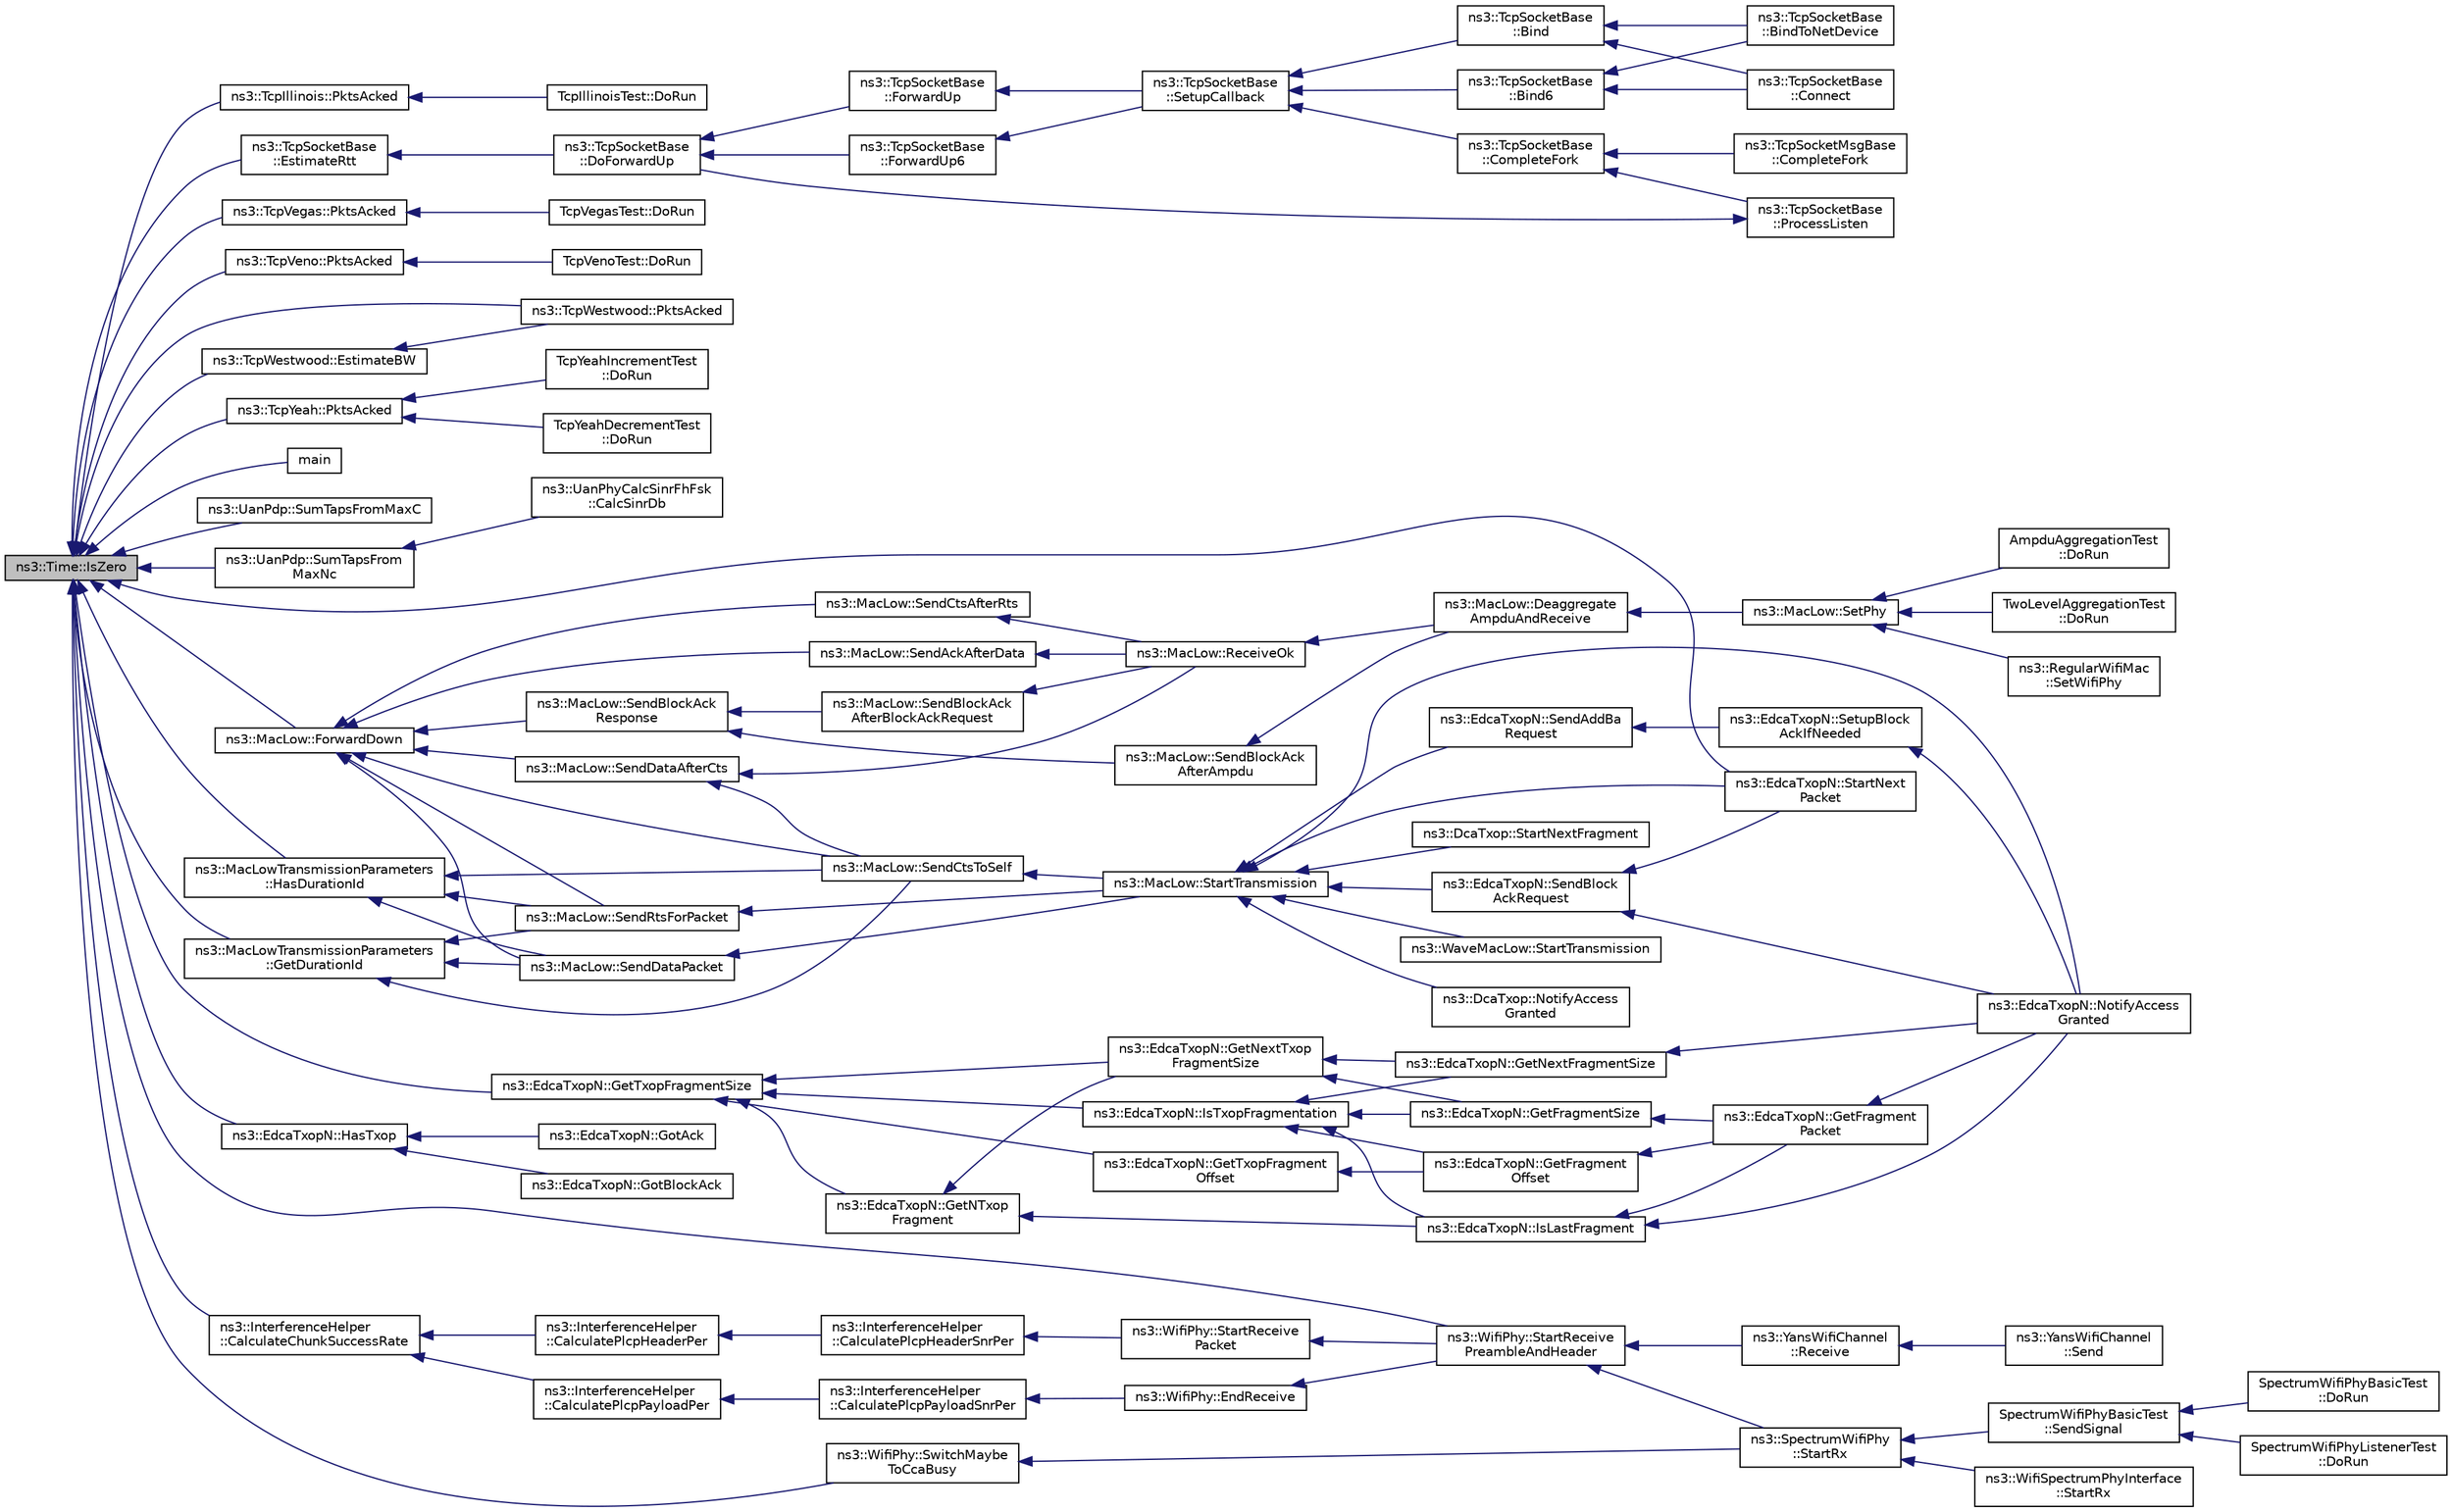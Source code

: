 digraph "ns3::Time::IsZero"
{
  edge [fontname="Helvetica",fontsize="10",labelfontname="Helvetica",labelfontsize="10"];
  node [fontname="Helvetica",fontsize="10",shape=record];
  rankdir="LR";
  Node1 [label="ns3::Time::IsZero",height=0.2,width=0.4,color="black", fillcolor="grey75", style="filled", fontcolor="black"];
  Node1 -> Node2 [dir="back",color="midnightblue",fontsize="10",style="solid"];
  Node2 [label="ns3::TcpIllinois::PktsAcked",height=0.2,width=0.4,color="black", fillcolor="white", style="filled",URL="$dc/dd1/classns3_1_1TcpIllinois.html#aa6531d04046528431302336d56592e23",tooltip="Measure RTT for each ACK Keep track of min and max RTT. "];
  Node2 -> Node3 [dir="back",color="midnightblue",fontsize="10",style="solid"];
  Node3 [label="TcpIllinoisTest::DoRun",height=0.2,width=0.4,color="black", fillcolor="white", style="filled",URL="$de/d2d/classTcpIllinoisTest.html#a496fabd3bdc6378fda2a552d7cc202c9",tooltip="Implementation to actually run this TestCase. "];
  Node1 -> Node4 [dir="back",color="midnightblue",fontsize="10",style="solid"];
  Node4 [label="ns3::TcpSocketBase\l::EstimateRtt",height=0.2,width=0.4,color="black", fillcolor="white", style="filled",URL="$d1/d45/classns3_1_1TcpSocketBase.html#af10157be4b91fdefbc3f618baf6919b2",tooltip="Take into account the packet for RTT estimation. "];
  Node4 -> Node5 [dir="back",color="midnightblue",fontsize="10",style="solid"];
  Node5 [label="ns3::TcpSocketBase\l::DoForwardUp",height=0.2,width=0.4,color="black", fillcolor="white", style="filled",URL="$d1/d45/classns3_1_1TcpSocketBase.html#ad5e7b21b9e9371bf9c19da5d3c56aac1",tooltip="Called by TcpSocketBase::ForwardUp{,6}(). "];
  Node5 -> Node6 [dir="back",color="midnightblue",fontsize="10",style="solid"];
  Node6 [label="ns3::TcpSocketBase\l::ForwardUp",height=0.2,width=0.4,color="black", fillcolor="white", style="filled",URL="$d1/d45/classns3_1_1TcpSocketBase.html#a2ebbcb9713facc9481341fcd972cdd82",tooltip="Called by the L3 protocol when it received a packet to pass on to TCP. "];
  Node6 -> Node7 [dir="back",color="midnightblue",fontsize="10",style="solid"];
  Node7 [label="ns3::TcpSocketBase\l::SetupCallback",height=0.2,width=0.4,color="black", fillcolor="white", style="filled",URL="$d1/d45/classns3_1_1TcpSocketBase.html#a18a50820f806878422527d507268c4ac",tooltip="Common part of the two Bind(), i.e. set callback and remembering local addr:port. ..."];
  Node7 -> Node8 [dir="back",color="midnightblue",fontsize="10",style="solid"];
  Node8 [label="ns3::TcpSocketBase\l::Bind",height=0.2,width=0.4,color="black", fillcolor="white", style="filled",URL="$d1/d45/classns3_1_1TcpSocketBase.html#a7a9a87b74c1ce59ac89df8d9221681dd",tooltip="Allocate a local IPv4 endpoint for this socket. "];
  Node8 -> Node9 [dir="back",color="midnightblue",fontsize="10",style="solid"];
  Node9 [label="ns3::TcpSocketBase\l::Connect",height=0.2,width=0.4,color="black", fillcolor="white", style="filled",URL="$d1/d45/classns3_1_1TcpSocketBase.html#aabd08c9eb0ee3c88c855eb7268e392bf",tooltip="Initiate a connection to a remote host. "];
  Node8 -> Node10 [dir="back",color="midnightblue",fontsize="10",style="solid"];
  Node10 [label="ns3::TcpSocketBase\l::BindToNetDevice",height=0.2,width=0.4,color="black", fillcolor="white", style="filled",URL="$d1/d45/classns3_1_1TcpSocketBase.html#a88b552dfa0a85e0224ed8a7dc140f190",tooltip="Bind a socket to specific device. "];
  Node7 -> Node11 [dir="back",color="midnightblue",fontsize="10",style="solid"];
  Node11 [label="ns3::TcpSocketBase\l::Bind6",height=0.2,width=0.4,color="black", fillcolor="white", style="filled",URL="$d1/d45/classns3_1_1TcpSocketBase.html#abe62bb701ac4f057199d5c34938a96a9",tooltip="Allocate a local IPv6 endpoint for this socket. "];
  Node11 -> Node9 [dir="back",color="midnightblue",fontsize="10",style="solid"];
  Node11 -> Node10 [dir="back",color="midnightblue",fontsize="10",style="solid"];
  Node7 -> Node12 [dir="back",color="midnightblue",fontsize="10",style="solid"];
  Node12 [label="ns3::TcpSocketBase\l::CompleteFork",height=0.2,width=0.4,color="black", fillcolor="white", style="filled",URL="$d1/d45/classns3_1_1TcpSocketBase.html#abba7d4c43acb3f9356e348b970a882fb",tooltip="Complete a connection by forking the socket. "];
  Node12 -> Node13 [dir="back",color="midnightblue",fontsize="10",style="solid"];
  Node13 [label="ns3::TcpSocketBase\l::ProcessListen",height=0.2,width=0.4,color="black", fillcolor="white", style="filled",URL="$d1/d45/classns3_1_1TcpSocketBase.html#adc3976e8b42e884f5d99def1d5e2647f",tooltip="Received a packet upon LISTEN state. "];
  Node13 -> Node5 [dir="back",color="midnightblue",fontsize="10",style="solid"];
  Node12 -> Node14 [dir="back",color="midnightblue",fontsize="10",style="solid"];
  Node14 [label="ns3::TcpSocketMsgBase\l::CompleteFork",height=0.2,width=0.4,color="black", fillcolor="white", style="filled",URL="$dd/d88/classns3_1_1TcpSocketMsgBase.html#a1509ce6df2f3e5384889f03b5de06a45",tooltip="Complete a connection by forking the socket. "];
  Node5 -> Node15 [dir="back",color="midnightblue",fontsize="10",style="solid"];
  Node15 [label="ns3::TcpSocketBase\l::ForwardUp6",height=0.2,width=0.4,color="black", fillcolor="white", style="filled",URL="$d1/d45/classns3_1_1TcpSocketBase.html#aa0cd34b3562685596b2c3fd1e6a42a6f",tooltip="Called by the L3 protocol when it received a packet to pass on to TCP. "];
  Node15 -> Node7 [dir="back",color="midnightblue",fontsize="10",style="solid"];
  Node1 -> Node16 [dir="back",color="midnightblue",fontsize="10",style="solid"];
  Node16 [label="ns3::TcpVegas::PktsAcked",height=0.2,width=0.4,color="black", fillcolor="white", style="filled",URL="$da/d38/classns3_1_1TcpVegas.html#adb646411aad266d6db894b88f2baff0f",tooltip="Compute RTTs needed to execute Vegas algorithm. "];
  Node16 -> Node17 [dir="back",color="midnightblue",fontsize="10",style="solid"];
  Node17 [label="TcpVegasTest::DoRun",height=0.2,width=0.4,color="black", fillcolor="white", style="filled",URL="$df/d88/classTcpVegasTest.html#a00eaa735d1666ec15d51ad98cf584087",tooltip="Implementation to actually run this TestCase. "];
  Node1 -> Node18 [dir="back",color="midnightblue",fontsize="10",style="solid"];
  Node18 [label="ns3::TcpVeno::PktsAcked",height=0.2,width=0.4,color="black", fillcolor="white", style="filled",URL="$df/d4d/classns3_1_1TcpVeno.html#a8270456c1a00231bd8c2282da8b99561",tooltip="Perform RTT sampling needed to execute Veno algorithm. "];
  Node18 -> Node19 [dir="back",color="midnightblue",fontsize="10",style="solid"];
  Node19 [label="TcpVenoTest::DoRun",height=0.2,width=0.4,color="black", fillcolor="white", style="filled",URL="$db/d48/classTcpVenoTest.html#ac9a8c938515295419b597b999c724100",tooltip="Implementation to actually run this TestCase. "];
  Node1 -> Node20 [dir="back",color="midnightblue",fontsize="10",style="solid"];
  Node20 [label="ns3::TcpWestwood::PktsAcked",height=0.2,width=0.4,color="black", fillcolor="white", style="filled",URL="$de/d56/classns3_1_1TcpWestwood.html#a5e7c9809e45567a0492a685db4b59251",tooltip="Timing information on received ACK. "];
  Node1 -> Node21 [dir="back",color="midnightblue",fontsize="10",style="solid"];
  Node21 [label="ns3::TcpWestwood::EstimateBW",height=0.2,width=0.4,color="black", fillcolor="white", style="filled",URL="$de/d56/classns3_1_1TcpWestwood.html#a5c1377a1cca6cfc1c653e3591fd145ea"];
  Node21 -> Node20 [dir="back",color="midnightblue",fontsize="10",style="solid"];
  Node1 -> Node22 [dir="back",color="midnightblue",fontsize="10",style="solid"];
  Node22 [label="ns3::TcpYeah::PktsAcked",height=0.2,width=0.4,color="black", fillcolor="white", style="filled",URL="$d5/d18/classns3_1_1TcpYeah.html#a2423d9c6a6aea3c8e58749c9219d2fbd",tooltip="Compute RTTs needed to execute YeAH algorithm. "];
  Node22 -> Node23 [dir="back",color="midnightblue",fontsize="10",style="solid"];
  Node23 [label="TcpYeahIncrementTest\l::DoRun",height=0.2,width=0.4,color="black", fillcolor="white", style="filled",URL="$d5/d18/classTcpYeahIncrementTest.html#a8100d996b7210a1476e34eed2781800a",tooltip="Implementation to actually run this TestCase. "];
  Node22 -> Node24 [dir="back",color="midnightblue",fontsize="10",style="solid"];
  Node24 [label="TcpYeahDecrementTest\l::DoRun",height=0.2,width=0.4,color="black", fillcolor="white", style="filled",URL="$da/d80/classTcpYeahDecrementTest.html#a699fd95f30a62b6570bce1a2d60780b3",tooltip="Implementation to actually run this TestCase. "];
  Node1 -> Node25 [dir="back",color="midnightblue",fontsize="10",style="solid"];
  Node25 [label="main",height=0.2,width=0.4,color="black", fillcolor="white", style="filled",URL="$df/d69/openflow-switch_8cc.html#a0ddf1224851353fc92bfbff6f499fa97"];
  Node1 -> Node26 [dir="back",color="midnightblue",fontsize="10",style="solid"];
  Node26 [label="ns3::UanPdp::SumTapsFromMaxC",height=0.2,width=0.4,color="black", fillcolor="white", style="filled",URL="$d4/d80/classns3_1_1UanPdp.html#a535dd31f8cd9181cf6b6f2bf0ecf2ba4"];
  Node1 -> Node27 [dir="back",color="midnightblue",fontsize="10",style="solid"];
  Node27 [label="ns3::UanPdp::SumTapsFrom\lMaxNc",height=0.2,width=0.4,color="black", fillcolor="white", style="filled",URL="$d4/d80/classns3_1_1UanPdp.html#a7df1e7a43fecc51c977f30c64a8821de"];
  Node27 -> Node28 [dir="back",color="midnightblue",fontsize="10",style="solid"];
  Node28 [label="ns3::UanPhyCalcSinrFhFsk\l::CalcSinrDb",height=0.2,width=0.4,color="black", fillcolor="white", style="filled",URL="$d4/d46/classns3_1_1UanPhyCalcSinrFhFsk.html#a6d728e7e7fa4c3ce682bae527d0c7db3"];
  Node1 -> Node29 [dir="back",color="midnightblue",fontsize="10",style="solid"];
  Node29 [label="ns3::EdcaTxopN::StartNext\lPacket",height=0.2,width=0.4,color="black", fillcolor="white", style="filled",URL="$dc/db8/classns3_1_1EdcaTxopN.html#a86df91f79cf79fbb677bd53fddafdae0"];
  Node1 -> Node30 [dir="back",color="midnightblue",fontsize="10",style="solid"];
  Node30 [label="ns3::EdcaTxopN::HasTxop",height=0.2,width=0.4,color="black", fillcolor="white", style="filled",URL="$dc/db8/classns3_1_1EdcaTxopN.html#ad377cd7fb454ea77a7f7583393ff449a"];
  Node30 -> Node31 [dir="back",color="midnightblue",fontsize="10",style="solid"];
  Node31 [label="ns3::EdcaTxopN::GotAck",height=0.2,width=0.4,color="black", fillcolor="white", style="filled",URL="$dc/db8/classns3_1_1EdcaTxopN.html#acd117ddd03aa1b3abac3bca9830ee895"];
  Node30 -> Node32 [dir="back",color="midnightblue",fontsize="10",style="solid"];
  Node32 [label="ns3::EdcaTxopN::GotBlockAck",height=0.2,width=0.4,color="black", fillcolor="white", style="filled",URL="$dc/db8/classns3_1_1EdcaTxopN.html#a36c24d5a9717893466eaadda6bd66cc5"];
  Node1 -> Node33 [dir="back",color="midnightblue",fontsize="10",style="solid"];
  Node33 [label="ns3::EdcaTxopN::GetTxopFragmentSize",height=0.2,width=0.4,color="black", fillcolor="white", style="filled",URL="$dc/db8/classns3_1_1EdcaTxopN.html#af20974348cb05b0e936b0f4204bca5c8"];
  Node33 -> Node34 [dir="back",color="midnightblue",fontsize="10",style="solid"];
  Node34 [label="ns3::EdcaTxopN::IsTxopFragmentation",height=0.2,width=0.4,color="black", fillcolor="white", style="filled",URL="$dc/db8/classns3_1_1EdcaTxopN.html#a8112c980e053b401d71b2031a17ec2b3"];
  Node34 -> Node35 [dir="back",color="midnightblue",fontsize="10",style="solid"];
  Node35 [label="ns3::EdcaTxopN::GetFragmentSize",height=0.2,width=0.4,color="black", fillcolor="white", style="filled",URL="$dc/db8/classns3_1_1EdcaTxopN.html#afd4cef33e466d71740f40e94783cd0de"];
  Node35 -> Node36 [dir="back",color="midnightblue",fontsize="10",style="solid"];
  Node36 [label="ns3::EdcaTxopN::GetFragment\lPacket",height=0.2,width=0.4,color="black", fillcolor="white", style="filled",URL="$dc/db8/classns3_1_1EdcaTxopN.html#a512c6b82feb4d0caa1f79b98072bca91"];
  Node36 -> Node37 [dir="back",color="midnightblue",fontsize="10",style="solid"];
  Node37 [label="ns3::EdcaTxopN::NotifyAccess\lGranted",height=0.2,width=0.4,color="black", fillcolor="white", style="filled",URL="$dc/db8/classns3_1_1EdcaTxopN.html#afeba080a6bf7d6074227e10321d1683d"];
  Node34 -> Node38 [dir="back",color="midnightblue",fontsize="10",style="solid"];
  Node38 [label="ns3::EdcaTxopN::GetNextFragmentSize",height=0.2,width=0.4,color="black", fillcolor="white", style="filled",URL="$dc/db8/classns3_1_1EdcaTxopN.html#a06163c06ebe2b11e164a171ff51f56a2"];
  Node38 -> Node37 [dir="back",color="midnightblue",fontsize="10",style="solid"];
  Node34 -> Node39 [dir="back",color="midnightblue",fontsize="10",style="solid"];
  Node39 [label="ns3::EdcaTxopN::GetFragment\lOffset",height=0.2,width=0.4,color="black", fillcolor="white", style="filled",URL="$dc/db8/classns3_1_1EdcaTxopN.html#afd235d222dc849f965706362ce15fcc3"];
  Node39 -> Node36 [dir="back",color="midnightblue",fontsize="10",style="solid"];
  Node34 -> Node40 [dir="back",color="midnightblue",fontsize="10",style="solid"];
  Node40 [label="ns3::EdcaTxopN::IsLastFragment",height=0.2,width=0.4,color="black", fillcolor="white", style="filled",URL="$dc/db8/classns3_1_1EdcaTxopN.html#aa4a1fb9ce28746fa0dc7d47dde40f2fa"];
  Node40 -> Node37 [dir="back",color="midnightblue",fontsize="10",style="solid"];
  Node40 -> Node36 [dir="back",color="midnightblue",fontsize="10",style="solid"];
  Node33 -> Node41 [dir="back",color="midnightblue",fontsize="10",style="solid"];
  Node41 [label="ns3::EdcaTxopN::GetNTxop\lFragment",height=0.2,width=0.4,color="black", fillcolor="white", style="filled",URL="$dc/db8/classns3_1_1EdcaTxopN.html#a58be060e7f5a3b0f25404df841b9a293"];
  Node41 -> Node42 [dir="back",color="midnightblue",fontsize="10",style="solid"];
  Node42 [label="ns3::EdcaTxopN::GetNextTxop\lFragmentSize",height=0.2,width=0.4,color="black", fillcolor="white", style="filled",URL="$dc/db8/classns3_1_1EdcaTxopN.html#a66393612be0215b17eb12e65d6c58cb4"];
  Node42 -> Node35 [dir="back",color="midnightblue",fontsize="10",style="solid"];
  Node42 -> Node38 [dir="back",color="midnightblue",fontsize="10",style="solid"];
  Node41 -> Node40 [dir="back",color="midnightblue",fontsize="10",style="solid"];
  Node33 -> Node43 [dir="back",color="midnightblue",fontsize="10",style="solid"];
  Node43 [label="ns3::EdcaTxopN::GetTxopFragment\lOffset",height=0.2,width=0.4,color="black", fillcolor="white", style="filled",URL="$dc/db8/classns3_1_1EdcaTxopN.html#affa7b4379fca13e2f24a04bdf2a4ae05"];
  Node43 -> Node39 [dir="back",color="midnightblue",fontsize="10",style="solid"];
  Node33 -> Node42 [dir="back",color="midnightblue",fontsize="10",style="solid"];
  Node1 -> Node44 [dir="back",color="midnightblue",fontsize="10",style="solid"];
  Node44 [label="ns3::InterferenceHelper\l::CalculateChunkSuccessRate",height=0.2,width=0.4,color="black", fillcolor="white", style="filled",URL="$dc/d0f/classns3_1_1InterferenceHelper.html#ab1c34c3f7ecef1e37ec778c0cf0e9cef"];
  Node44 -> Node45 [dir="back",color="midnightblue",fontsize="10",style="solid"];
  Node45 [label="ns3::InterferenceHelper\l::CalculatePlcpPayloadPer",height=0.2,width=0.4,color="black", fillcolor="white", style="filled",URL="$dc/d0f/classns3_1_1InterferenceHelper.html#a8c9317f11b949c942c17f6e27d2fce4e"];
  Node45 -> Node46 [dir="back",color="midnightblue",fontsize="10",style="solid"];
  Node46 [label="ns3::InterferenceHelper\l::CalculatePlcpPayloadSnrPer",height=0.2,width=0.4,color="black", fillcolor="white", style="filled",URL="$dc/d0f/classns3_1_1InterferenceHelper.html#adb068fe0e595bab495b68e1dad9aca12"];
  Node46 -> Node47 [dir="back",color="midnightblue",fontsize="10",style="solid"];
  Node47 [label="ns3::WifiPhy::EndReceive",height=0.2,width=0.4,color="black", fillcolor="white", style="filled",URL="$d6/d5a/classns3_1_1WifiPhy.html#a79e13682be1a7ee7e2c6131fb6335f25"];
  Node47 -> Node48 [dir="back",color="midnightblue",fontsize="10",style="solid"];
  Node48 [label="ns3::WifiPhy::StartReceive\lPreambleAndHeader",height=0.2,width=0.4,color="black", fillcolor="white", style="filled",URL="$d6/d5a/classns3_1_1WifiPhy.html#a3a6e284a02ba090313098f1713a579e4"];
  Node48 -> Node49 [dir="back",color="midnightblue",fontsize="10",style="solid"];
  Node49 [label="ns3::SpectrumWifiPhy\l::StartRx",height=0.2,width=0.4,color="black", fillcolor="white", style="filled",URL="$d6/d39/classns3_1_1SpectrumWifiPhy.html#aead1ebdbaf59361928cd6ffa7abc3161"];
  Node49 -> Node50 [dir="back",color="midnightblue",fontsize="10",style="solid"];
  Node50 [label="ns3::WifiSpectrumPhyInterface\l::StartRx",height=0.2,width=0.4,color="black", fillcolor="white", style="filled",URL="$da/d0a/classns3_1_1WifiSpectrumPhyInterface.html#a30e2efbacd400ef27f4a0bfb501bf940"];
  Node49 -> Node51 [dir="back",color="midnightblue",fontsize="10",style="solid"];
  Node51 [label="SpectrumWifiPhyBasicTest\l::SendSignal",height=0.2,width=0.4,color="black", fillcolor="white", style="filled",URL="$df/d29/classSpectrumWifiPhyBasicTest.html#a99a44e9e6abcf378592b2a2df06ba394"];
  Node51 -> Node52 [dir="back",color="midnightblue",fontsize="10",style="solid"];
  Node52 [label="SpectrumWifiPhyBasicTest\l::DoRun",height=0.2,width=0.4,color="black", fillcolor="white", style="filled",URL="$df/d29/classSpectrumWifiPhyBasicTest.html#a99138864abfa358103ae2f202ce925e7",tooltip="Implementation to actually run this TestCase. "];
  Node51 -> Node53 [dir="back",color="midnightblue",fontsize="10",style="solid"];
  Node53 [label="SpectrumWifiPhyListenerTest\l::DoRun",height=0.2,width=0.4,color="black", fillcolor="white", style="filled",URL="$de/d82/classSpectrumWifiPhyListenerTest.html#a357f2be95efbb227365e540b9031748b",tooltip="Implementation to actually run this TestCase. "];
  Node48 -> Node54 [dir="back",color="midnightblue",fontsize="10",style="solid"];
  Node54 [label="ns3::YansWifiChannel\l::Receive",height=0.2,width=0.4,color="black", fillcolor="white", style="filled",URL="$d3/df5/classns3_1_1YansWifiChannel.html#ae35040a088bcae0d43b905ab7f4e02b1"];
  Node54 -> Node55 [dir="back",color="midnightblue",fontsize="10",style="solid"];
  Node55 [label="ns3::YansWifiChannel\l::Send",height=0.2,width=0.4,color="black", fillcolor="white", style="filled",URL="$d3/df5/classns3_1_1YansWifiChannel.html#a670a71202a077cf71711b560fd894a7a"];
  Node44 -> Node56 [dir="back",color="midnightblue",fontsize="10",style="solid"];
  Node56 [label="ns3::InterferenceHelper\l::CalculatePlcpHeaderPer",height=0.2,width=0.4,color="black", fillcolor="white", style="filled",URL="$dc/d0f/classns3_1_1InterferenceHelper.html#aaf79774a485686115168f807305d3479"];
  Node56 -> Node57 [dir="back",color="midnightblue",fontsize="10",style="solid"];
  Node57 [label="ns3::InterferenceHelper\l::CalculatePlcpHeaderSnrPer",height=0.2,width=0.4,color="black", fillcolor="white", style="filled",URL="$dc/d0f/classns3_1_1InterferenceHelper.html#aba890dc2d1951f89e3bc0d33a9c649a3"];
  Node57 -> Node58 [dir="back",color="midnightblue",fontsize="10",style="solid"];
  Node58 [label="ns3::WifiPhy::StartReceive\lPacket",height=0.2,width=0.4,color="black", fillcolor="white", style="filled",URL="$d6/d5a/classns3_1_1WifiPhy.html#acde1de1fddf656f4591281fcbe7dc905"];
  Node58 -> Node48 [dir="back",color="midnightblue",fontsize="10",style="solid"];
  Node1 -> Node59 [dir="back",color="midnightblue",fontsize="10",style="solid"];
  Node59 [label="ns3::MacLowTransmissionParameters\l::HasDurationId",height=0.2,width=0.4,color="black", fillcolor="white", style="filled",URL="$da/d43/classns3_1_1MacLowTransmissionParameters.html#a6579f7c9f95c2467fbf6ec7e1c954e88"];
  Node59 -> Node60 [dir="back",color="midnightblue",fontsize="10",style="solid"];
  Node60 [label="ns3::MacLow::SendRtsForPacket",height=0.2,width=0.4,color="black", fillcolor="white", style="filled",URL="$d3/da6/classns3_1_1MacLow.html#ac472702b866a51ea2dfb7637381897aa"];
  Node60 -> Node61 [dir="back",color="midnightblue",fontsize="10",style="solid"];
  Node61 [label="ns3::MacLow::StartTransmission",height=0.2,width=0.4,color="black", fillcolor="white", style="filled",URL="$d3/da6/classns3_1_1MacLow.html#a3d13643c758e213041f8389c1041074b"];
  Node61 -> Node62 [dir="back",color="midnightblue",fontsize="10",style="solid"];
  Node62 [label="ns3::WaveMacLow::StartTransmission",height=0.2,width=0.4,color="black", fillcolor="white", style="filled",URL="$d8/da1/classns3_1_1WaveMacLow.html#a8ed4704fbcd3d5888aa8ee5abcfb9cc8"];
  Node61 -> Node63 [dir="back",color="midnightblue",fontsize="10",style="solid"];
  Node63 [label="ns3::DcaTxop::NotifyAccess\lGranted",height=0.2,width=0.4,color="black", fillcolor="white", style="filled",URL="$d3/d74/classns3_1_1DcaTxop.html#a1760d5870d8d96153165960172ba31d5"];
  Node61 -> Node64 [dir="back",color="midnightblue",fontsize="10",style="solid"];
  Node64 [label="ns3::DcaTxop::StartNextFragment",height=0.2,width=0.4,color="black", fillcolor="white", style="filled",URL="$d3/d74/classns3_1_1DcaTxop.html#a2055d310a17ffe4be6b2d2ec91587429"];
  Node61 -> Node37 [dir="back",color="midnightblue",fontsize="10",style="solid"];
  Node61 -> Node29 [dir="back",color="midnightblue",fontsize="10",style="solid"];
  Node61 -> Node65 [dir="back",color="midnightblue",fontsize="10",style="solid"];
  Node65 [label="ns3::EdcaTxopN::SendBlock\lAckRequest",height=0.2,width=0.4,color="black", fillcolor="white", style="filled",URL="$dc/db8/classns3_1_1EdcaTxopN.html#a620d3677a73927b708ba85d2f2a794e0"];
  Node65 -> Node37 [dir="back",color="midnightblue",fontsize="10",style="solid"];
  Node65 -> Node29 [dir="back",color="midnightblue",fontsize="10",style="solid"];
  Node61 -> Node66 [dir="back",color="midnightblue",fontsize="10",style="solid"];
  Node66 [label="ns3::EdcaTxopN::SendAddBa\lRequest",height=0.2,width=0.4,color="black", fillcolor="white", style="filled",URL="$dc/db8/classns3_1_1EdcaTxopN.html#a5d000df80bfe3211aed2fee7c08b85d2"];
  Node66 -> Node67 [dir="back",color="midnightblue",fontsize="10",style="solid"];
  Node67 [label="ns3::EdcaTxopN::SetupBlock\lAckIfNeeded",height=0.2,width=0.4,color="black", fillcolor="white", style="filled",URL="$dc/db8/classns3_1_1EdcaTxopN.html#ae5ab3e06174d86eabaaa6ccd64cde42d"];
  Node67 -> Node37 [dir="back",color="midnightblue",fontsize="10",style="solid"];
  Node59 -> Node68 [dir="back",color="midnightblue",fontsize="10",style="solid"];
  Node68 [label="ns3::MacLow::SendDataPacket",height=0.2,width=0.4,color="black", fillcolor="white", style="filled",URL="$d3/da6/classns3_1_1MacLow.html#ab177d7c7ba53c56f91612114412914bf"];
  Node68 -> Node61 [dir="back",color="midnightblue",fontsize="10",style="solid"];
  Node59 -> Node69 [dir="back",color="midnightblue",fontsize="10",style="solid"];
  Node69 [label="ns3::MacLow::SendCtsToSelf",height=0.2,width=0.4,color="black", fillcolor="white", style="filled",URL="$d3/da6/classns3_1_1MacLow.html#a209c346576d367ef16cfa1cfdefff909"];
  Node69 -> Node61 [dir="back",color="midnightblue",fontsize="10",style="solid"];
  Node1 -> Node70 [dir="back",color="midnightblue",fontsize="10",style="solid"];
  Node70 [label="ns3::MacLowTransmissionParameters\l::GetDurationId",height=0.2,width=0.4,color="black", fillcolor="white", style="filled",URL="$da/d43/classns3_1_1MacLowTransmissionParameters.html#aeca7edbe326d741af92b8ce38bf5e1e1"];
  Node70 -> Node60 [dir="back",color="midnightblue",fontsize="10",style="solid"];
  Node70 -> Node68 [dir="back",color="midnightblue",fontsize="10",style="solid"];
  Node70 -> Node69 [dir="back",color="midnightblue",fontsize="10",style="solid"];
  Node1 -> Node71 [dir="back",color="midnightblue",fontsize="10",style="solid"];
  Node71 [label="ns3::MacLow::ForwardDown",height=0.2,width=0.4,color="black", fillcolor="white", style="filled",URL="$d3/da6/classns3_1_1MacLow.html#a4eefbfa3d57539dadf0224cc7fcf952d"];
  Node71 -> Node60 [dir="back",color="midnightblue",fontsize="10",style="solid"];
  Node71 -> Node68 [dir="back",color="midnightblue",fontsize="10",style="solid"];
  Node71 -> Node69 [dir="back",color="midnightblue",fontsize="10",style="solid"];
  Node71 -> Node72 [dir="back",color="midnightblue",fontsize="10",style="solid"];
  Node72 [label="ns3::MacLow::SendCtsAfterRts",height=0.2,width=0.4,color="black", fillcolor="white", style="filled",URL="$d3/da6/classns3_1_1MacLow.html#aebcd4c3e8d64fb53af1f8a862c766e33"];
  Node72 -> Node73 [dir="back",color="midnightblue",fontsize="10",style="solid"];
  Node73 [label="ns3::MacLow::ReceiveOk",height=0.2,width=0.4,color="black", fillcolor="white", style="filled",URL="$d3/da6/classns3_1_1MacLow.html#ade59e3a5e41c6ccbafd93501d7e9fbc0"];
  Node73 -> Node74 [dir="back",color="midnightblue",fontsize="10",style="solid"];
  Node74 [label="ns3::MacLow::Deaggregate\lAmpduAndReceive",height=0.2,width=0.4,color="black", fillcolor="white", style="filled",URL="$d3/da6/classns3_1_1MacLow.html#a7380c5a3adcd88beda938bfa8447d7c5"];
  Node74 -> Node75 [dir="back",color="midnightblue",fontsize="10",style="solid"];
  Node75 [label="ns3::MacLow::SetPhy",height=0.2,width=0.4,color="black", fillcolor="white", style="filled",URL="$d3/da6/classns3_1_1MacLow.html#a1f2c6e12277422c081fa92f8edfe66e8"];
  Node75 -> Node76 [dir="back",color="midnightblue",fontsize="10",style="solid"];
  Node76 [label="ns3::RegularWifiMac\l::SetWifiPhy",height=0.2,width=0.4,color="black", fillcolor="white", style="filled",URL="$df/db9/classns3_1_1RegularWifiMac.html#a28e7c0a23027e1fc16f259e52b197ee9"];
  Node75 -> Node77 [dir="back",color="midnightblue",fontsize="10",style="solid"];
  Node77 [label="AmpduAggregationTest\l::DoRun",height=0.2,width=0.4,color="black", fillcolor="white", style="filled",URL="$d2/db5/classAmpduAggregationTest.html#a7414dc8d4dd982ab4c1eaadb5b2c693d",tooltip="Implementation to actually run this TestCase. "];
  Node75 -> Node78 [dir="back",color="midnightblue",fontsize="10",style="solid"];
  Node78 [label="TwoLevelAggregationTest\l::DoRun",height=0.2,width=0.4,color="black", fillcolor="white", style="filled",URL="$db/d72/classTwoLevelAggregationTest.html#a40c6f5f8be6c48673d0bfd218d95afe0",tooltip="Implementation to actually run this TestCase. "];
  Node71 -> Node79 [dir="back",color="midnightblue",fontsize="10",style="solid"];
  Node79 [label="ns3::MacLow::SendDataAfterCts",height=0.2,width=0.4,color="black", fillcolor="white", style="filled",URL="$d3/da6/classns3_1_1MacLow.html#a063bab2ef4e7320a3f8cfa9890090ab6"];
  Node79 -> Node73 [dir="back",color="midnightblue",fontsize="10",style="solid"];
  Node79 -> Node69 [dir="back",color="midnightblue",fontsize="10",style="solid"];
  Node71 -> Node80 [dir="back",color="midnightblue",fontsize="10",style="solid"];
  Node80 [label="ns3::MacLow::SendAckAfterData",height=0.2,width=0.4,color="black", fillcolor="white", style="filled",URL="$d3/da6/classns3_1_1MacLow.html#a8db1635644b89072dfcb5fbc2330031b"];
  Node80 -> Node73 [dir="back",color="midnightblue",fontsize="10",style="solid"];
  Node71 -> Node81 [dir="back",color="midnightblue",fontsize="10",style="solid"];
  Node81 [label="ns3::MacLow::SendBlockAck\lResponse",height=0.2,width=0.4,color="black", fillcolor="white", style="filled",URL="$d3/da6/classns3_1_1MacLow.html#a85c374be43ba3bd52fd1ad6efdfef6c6"];
  Node81 -> Node82 [dir="back",color="midnightblue",fontsize="10",style="solid"];
  Node82 [label="ns3::MacLow::SendBlockAck\lAfterAmpdu",height=0.2,width=0.4,color="black", fillcolor="white", style="filled",URL="$d3/da6/classns3_1_1MacLow.html#af6e2acc771d188c0959871f142912296"];
  Node82 -> Node74 [dir="back",color="midnightblue",fontsize="10",style="solid"];
  Node81 -> Node83 [dir="back",color="midnightblue",fontsize="10",style="solid"];
  Node83 [label="ns3::MacLow::SendBlockAck\lAfterBlockAckRequest",height=0.2,width=0.4,color="black", fillcolor="white", style="filled",URL="$d3/da6/classns3_1_1MacLow.html#a84b96c0cc6f32fca28576ec4df6a0853"];
  Node83 -> Node73 [dir="back",color="midnightblue",fontsize="10",style="solid"];
  Node1 -> Node48 [dir="back",color="midnightblue",fontsize="10",style="solid"];
  Node1 -> Node84 [dir="back",color="midnightblue",fontsize="10",style="solid"];
  Node84 [label="ns3::WifiPhy::SwitchMaybe\lToCcaBusy",height=0.2,width=0.4,color="black", fillcolor="white", style="filled",URL="$d6/d5a/classns3_1_1WifiPhy.html#a75f5905e356d1cdff251043fa10c158e"];
  Node84 -> Node49 [dir="back",color="midnightblue",fontsize="10",style="solid"];
}

